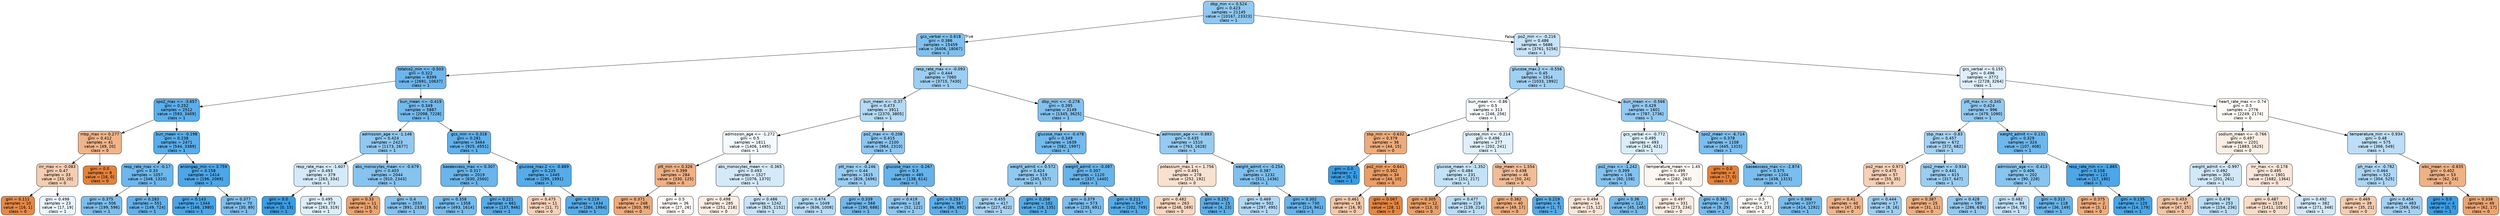 digraph Tree {
node [shape=box, style="filled, rounded", color="black", fontname="helvetica"] ;
edge [fontname="helvetica"] ;
0 [label="dbp_min <= 0.524\ngini = 0.423\nsamples = 21145\nvalue = [10167, 23323]\nclass = 1", fillcolor="#8fc8f0"] ;
1 [label="gcs_verbal <= 0.618\ngini = 0.386\nsamples = 15459\nvalue = [6406, 18067]\nclass = 1", fillcolor="#7fc0ee"] ;
0 -> 1 [labeldistance=2.5, labelangle=45, headlabel="True"] ;
2 [label="totalco2_min <= -0.503\ngini = 0.322\nsamples = 8399\nvalue = [2691, 10637]\nclass = 1", fillcolor="#6bb6ec"] ;
1 -> 2 ;
3 [label="spo2_max <= -3.657\ngini = 0.252\nsamples = 2512\nvalue = [593, 3409]\nclass = 1", fillcolor="#5baeea"] ;
2 -> 3 ;
4 [label="mbp_max <= 0.277\ngini = 0.412\nsamples = 41\nvalue = [49, 20]\nclass = 0", fillcolor="#f0b48a"] ;
3 -> 4 ;
5 [label="inr_max <= -0.083\ngini = 0.47\nsamples = 33\nvalue = [33, 20]\nclass = 0", fillcolor="#f5cdb1"] ;
4 -> 5 ;
6 [label="gini = 0.111\nsamples = 10\nvalue = [16, 1]\nclass = 0", fillcolor="#e78945"] ;
5 -> 6 ;
7 [label="gini = 0.498\nsamples = 23\nvalue = [17, 19]\nclass = 1", fillcolor="#eaf5fc"] ;
5 -> 7 ;
8 [label="gini = 0.0\nsamples = 8\nvalue = [16, 0]\nclass = 0", fillcolor="#e58139"] ;
4 -> 8 ;
9 [label="bun_mean <= -0.198\ngini = 0.238\nsamples = 2471\nvalue = [544, 3389]\nclass = 1", fillcolor="#59ade9"] ;
3 -> 9 ;
10 [label="resp_rate_max <= -0.17\ngini = 0.33\nsamples = 1057\nvalue = [348, 1320]\nclass = 1", fillcolor="#6db7ec"] ;
9 -> 10 ;
11 [label="gini = 0.375\nsamples = 506\nvalue = [199, 596]\nclass = 1", fillcolor="#7bbeee"] ;
10 -> 11 ;
12 [label="gini = 0.283\nsamples = 551\nvalue = [149, 724]\nclass = 1", fillcolor="#62b1ea"] ;
10 -> 12 ;
13 [label="aniongap_min <= 3.759\ngini = 0.158\nsamples = 1414\nvalue = [196, 2069]\nclass = 1", fillcolor="#4ca6e7"] ;
9 -> 13 ;
14 [label="gini = 0.143\nsamples = 1344\nvalue = [166, 1980]\nclass = 1", fillcolor="#4aa5e7"] ;
13 -> 14 ;
15 [label="gini = 0.377\nsamples = 70\nvalue = [30, 89]\nclass = 1", fillcolor="#7cbeee"] ;
13 -> 15 ;
16 [label="bun_mean <= -0.419\ngini = 0.349\nsamples = 5887\nvalue = [2098, 7228]\nclass = 1", fillcolor="#72b9ed"] ;
2 -> 16 ;
17 [label="admission_age <= -1.146\ngini = 0.424\nsamples = 2423\nvalue = [1173, 2677]\nclass = 1", fillcolor="#90c8f0"] ;
16 -> 17 ;
18 [label="resp_rate_max <= -1.607\ngini = 0.493\nsamples = 379\nvalue = [263, 334]\nclass = 1", fillcolor="#d5eaf9"] ;
17 -> 18 ;
19 [label="gini = 0.0\nsamples = 6\nvalue = [0, 15]\nclass = 1", fillcolor="#399de5"] ;
18 -> 19 ;
20 [label="gini = 0.495\nsamples = 373\nvalue = [263, 319]\nclass = 1", fillcolor="#dceefa"] ;
18 -> 20 ;
21 [label="abs_monocytes_mean <= -0.679\ngini = 0.403\nsamples = 2044\nvalue = [910, 2343]\nclass = 1", fillcolor="#86c3ef"] ;
17 -> 21 ;
22 [label="gini = 0.33\nsamples = 11\nvalue = [19, 5]\nclass = 0", fillcolor="#eca26d"] ;
21 -> 22 ;
23 [label="gini = 0.4\nsamples = 2033\nvalue = [891, 2338]\nclass = 1", fillcolor="#84c2ef"] ;
21 -> 23 ;
24 [label="gcs_min <= 0.318\ngini = 0.281\nsamples = 3464\nvalue = [925, 4551]\nclass = 1", fillcolor="#61b1ea"] ;
16 -> 24 ;
25 [label="baseexcess_max <= 0.307\ngini = 0.317\nsamples = 2019\nvalue = [630, 2560]\nclass = 1", fillcolor="#6ab5eb"] ;
24 -> 25 ;
26 [label="gini = 0.358\nsamples = 1358\nvalue = [493, 1614]\nclass = 1", fillcolor="#75bbed"] ;
25 -> 26 ;
27 [label="gini = 0.221\nsamples = 661\nvalue = [137, 946]\nclass = 1", fillcolor="#56abe9"] ;
25 -> 27 ;
28 [label="glucose_max.2 <= -0.889\ngini = 0.225\nsamples = 1445\nvalue = [295, 1991]\nclass = 1", fillcolor="#56ace9"] ;
24 -> 28 ;
29 [label="gini = 0.475\nsamples = 11\nvalue = [11, 7]\nclass = 0", fillcolor="#f6d1b7"] ;
28 -> 29 ;
30 [label="gini = 0.219\nsamples = 1434\nvalue = [284, 1984]\nclass = 1", fillcolor="#55abe9"] ;
28 -> 30 ;
31 [label="resp_rate_max <= -0.093\ngini = 0.444\nsamples = 7060\nvalue = [3715, 7430]\nclass = 1", fillcolor="#9ccef2"] ;
1 -> 31 ;
32 [label="bun_mean <= -0.37\ngini = 0.473\nsamples = 3911\nvalue = [2370, 3805]\nclass = 1", fillcolor="#b4daf5"] ;
31 -> 32 ;
33 [label="admission_age <= -1.272\ngini = 0.5\nsamples = 1811\nvalue = [1406, 1495]\nclass = 1", fillcolor="#f3f9fd"] ;
32 -> 33 ;
34 [label="ptt_min <= 0.326\ngini = 0.399\nsamples = 284\nvalue = [330, 125]\nclass = 0", fillcolor="#efb184"] ;
33 -> 34 ;
35 [label="gini = 0.371\nsamples = 248\nvalue = [303, 99]\nclass = 0", fillcolor="#edaa7a"] ;
34 -> 35 ;
36 [label="gini = 0.5\nsamples = 36\nvalue = [27, 26]\nclass = 0", fillcolor="#fefaf8"] ;
34 -> 36 ;
37 [label="abs_monocytes_mean <= -0.365\ngini = 0.493\nsamples = 1527\nvalue = [1076, 1370]\nclass = 1", fillcolor="#d5eaf9"] ;
33 -> 37 ;
38 [label="gini = 0.498\nsamples = 285\nvalue = [251, 218]\nclass = 0", fillcolor="#fceee5"] ;
37 -> 38 ;
39 [label="gini = 0.486\nsamples = 1242\nvalue = [825, 1152]\nclass = 1", fillcolor="#c7e3f8"] ;
37 -> 39 ;
40 [label="po2_max <= -0.208\ngini = 0.415\nsamples = 2100\nvalue = [964, 2310]\nclass = 1", fillcolor="#8cc6f0"] ;
32 -> 40 ;
41 [label="ptt_max <= -0.246\ngini = 0.44\nsamples = 1615\nvalue = [826, 1696]\nclass = 1", fillcolor="#99cdf2"] ;
40 -> 41 ;
42 [label="gini = 0.474\nsamples = 1049\nvalue = [636, 1008]\nclass = 1", fillcolor="#b6dbf5"] ;
41 -> 42 ;
43 [label="gini = 0.339\nsamples = 566\nvalue = [190, 688]\nclass = 1", fillcolor="#70b8ec"] ;
41 -> 43 ;
44 [label="glucose_max <= -0.267\ngini = 0.3\nsamples = 485\nvalue = [138, 614]\nclass = 1", fillcolor="#66b3eb"] ;
40 -> 44 ;
45 [label="gini = 0.419\nsamples = 118\nvalue = [52, 122]\nclass = 1", fillcolor="#8dc7f0"] ;
44 -> 45 ;
46 [label="gini = 0.253\nsamples = 367\nvalue = [86, 492]\nclass = 1", fillcolor="#5caeea"] ;
44 -> 46 ;
47 [label="dbp_min <= -0.278\ngini = 0.395\nsamples = 3149\nvalue = [1345, 3625]\nclass = 1", fillcolor="#82c1ef"] ;
31 -> 47 ;
48 [label="glucose_max <= -0.478\ngini = 0.349\nsamples = 1639\nvalue = [582, 1997]\nclass = 1", fillcolor="#73baed"] ;
47 -> 48 ;
49 [label="weight_admit <= 0.572\ngini = 0.424\nsamples = 519\nvalue = [245, 557]\nclass = 1", fillcolor="#90c8f0"] ;
48 -> 49 ;
50 [label="gini = 0.455\nsamples = 417\nvalue = [227, 422]\nclass = 1", fillcolor="#a4d2f3"] ;
49 -> 50 ;
51 [label="gini = 0.208\nsamples = 102\nvalue = [18, 135]\nclass = 1", fillcolor="#53aae8"] ;
49 -> 51 ;
52 [label="weight_admit <= -0.087\ngini = 0.307\nsamples = 1120\nvalue = [337, 1440]\nclass = 1", fillcolor="#67b4eb"] ;
48 -> 52 ;
53 [label="gini = 0.379\nsamples = 573\nvalue = [235, 691]\nclass = 1", fillcolor="#7cbeee"] ;
52 -> 53 ;
54 [label="gini = 0.211\nsamples = 547\nvalue = [102, 749]\nclass = 1", fillcolor="#54aae9"] ;
52 -> 54 ;
55 [label="admission_age <= -0.883\ngini = 0.435\nsamples = 1510\nvalue = [763, 1628]\nclass = 1", fillcolor="#96cbf1"] ;
47 -> 55 ;
56 [label="potassium_max.1 <= 1.756\ngini = 0.491\nsamples = 278\nvalue = [252, 192]\nclass = 0", fillcolor="#f9e1d0"] ;
55 -> 56 ;
57 [label="gini = 0.482\nsamples = 263\nvalue = [248, 169]\nclass = 0", fillcolor="#f7d7c0"] ;
56 -> 57 ;
58 [label="gini = 0.252\nsamples = 15\nvalue = [4, 23]\nclass = 1", fillcolor="#5baeea"] ;
56 -> 58 ;
59 [label="weight_admit <= -0.254\ngini = 0.387\nsamples = 1232\nvalue = [511, 1436]\nclass = 1", fillcolor="#7fc0ee"] ;
55 -> 59 ;
60 [label="gini = 0.469\nsamples = 502\nvalue = [297, 495]\nclass = 1", fillcolor="#b0d8f5"] ;
59 -> 60 ;
61 [label="gini = 0.302\nsamples = 730\nvalue = [214, 941]\nclass = 1", fillcolor="#66b3eb"] ;
59 -> 61 ;
62 [label="po2_min <= -0.216\ngini = 0.486\nsamples = 5686\nvalue = [3761, 5256]\nclass = 1", fillcolor="#c7e3f8"] ;
0 -> 62 [labeldistance=2.5, labelangle=-45, headlabel="False"] ;
63 [label="glucose_max.2 <= -0.556\ngini = 0.45\nsamples = 1914\nvalue = [1033, 1992]\nclass = 1", fillcolor="#a0d0f2"] ;
62 -> 63 ;
64 [label="bun_mean <= -0.86\ngini = 0.5\nsamples = 313\nvalue = [246, 256]\nclass = 1", fillcolor="#f7fbfe"] ;
63 -> 64 ;
65 [label="sbp_min <= -0.632\ngini = 0.379\nsamples = 36\nvalue = [44, 15]\nclass = 0", fillcolor="#eeac7c"] ;
64 -> 65 ;
66 [label="gini = 0.0\nsamples = 2\nvalue = [0, 5]\nclass = 1", fillcolor="#399de5"] ;
65 -> 66 ;
67 [label="po2_min <= -0.641\ngini = 0.302\nsamples = 34\nvalue = [44, 10]\nclass = 0", fillcolor="#eb9e66"] ;
65 -> 67 ;
68 [label="gini = 0.461\nsamples = 18\nvalue = [16, 9]\nclass = 0", fillcolor="#f4c8a8"] ;
67 -> 68 ;
69 [label="gini = 0.067\nsamples = 16\nvalue = [28, 1]\nclass = 0", fillcolor="#e68640"] ;
67 -> 69 ;
70 [label="glucose_min <= -0.214\ngini = 0.496\nsamples = 277\nvalue = [202, 241]\nclass = 1", fillcolor="#dfeffb"] ;
64 -> 70 ;
71 [label="glucose_mean <= -1.352\ngini = 0.484\nsamples = 231\nvalue = [152, 217]\nclass = 1", fillcolor="#c4e2f7"] ;
70 -> 71 ;
72 [label="gini = 0.305\nsamples = 12\nvalue = [13, 3]\nclass = 0", fillcolor="#eb9e67"] ;
71 -> 72 ;
73 [label="gini = 0.477\nsamples = 219\nvalue = [139, 214]\nclass = 1", fillcolor="#baddf6"] ;
71 -> 73 ;
74 [label="sbp_mean <= 1.554\ngini = 0.438\nsamples = 46\nvalue = [50, 24]\nclass = 0", fillcolor="#f1bd98"] ;
70 -> 74 ;
75 [label="gini = 0.382\nsamples = 40\nvalue = [49, 17]\nclass = 0", fillcolor="#eead7e"] ;
74 -> 75 ;
76 [label="gini = 0.219\nsamples = 6\nvalue = [1, 7]\nclass = 1", fillcolor="#55abe9"] ;
74 -> 76 ;
77 [label="bun_mean <= -0.566\ngini = 0.429\nsamples = 1601\nvalue = [787, 1736]\nclass = 1", fillcolor="#93c9f1"] ;
63 -> 77 ;
78 [label="gcs_verbal <= -0.772\ngini = 0.495\nsamples = 493\nvalue = [342, 421]\nclass = 1", fillcolor="#daedfa"] ;
77 -> 78 ;
79 [label="po2_max <= -1.242\ngini = 0.399\nsamples = 136\nvalue = [60, 158]\nclass = 1", fillcolor="#84c2ef"] ;
78 -> 79 ;
80 [label="gini = 0.494\nsamples = 14\nvalue = [15, 12]\nclass = 0", fillcolor="#fae6d7"] ;
79 -> 80 ;
81 [label="gini = 0.36\nsamples = 122\nvalue = [45, 146]\nclass = 1", fillcolor="#76bbed"] ;
79 -> 81 ;
82 [label="temperature_mean <= 1.45\ngini = 0.499\nsamples = 357\nvalue = [282, 263]\nclass = 0", fillcolor="#fdf7f2"] ;
78 -> 82 ;
83 [label="gini = 0.497\nsamples = 331\nvalue = [273, 234]\nclass = 0", fillcolor="#fbede3"] ;
82 -> 83 ;
84 [label="gini = 0.361\nsamples = 26\nvalue = [9, 29]\nclass = 1", fillcolor="#76bbed"] ;
82 -> 84 ;
85 [label="spo2_mean <= -6.714\ngini = 0.378\nsamples = 1108\nvalue = [445, 1315]\nclass = 1", fillcolor="#7cbeee"] ;
77 -> 85 ;
86 [label="gini = 0.0\nsamples = 4\nvalue = [7, 0]\nclass = 0", fillcolor="#e58139"] ;
85 -> 86 ;
87 [label="baseexcess_max <= -2.874\ngini = 0.375\nsamples = 1104\nvalue = [438, 1315]\nclass = 1", fillcolor="#7bbeee"] ;
85 -> 87 ;
88 [label="gini = 0.5\nsamples = 27\nvalue = [24, 23]\nclass = 0", fillcolor="#fefaf7"] ;
87 -> 88 ;
89 [label="gini = 0.368\nsamples = 1077\nvalue = [414, 1292]\nclass = 1", fillcolor="#78bced"] ;
87 -> 89 ;
90 [label="gcs_verbal <= 0.155\ngini = 0.496\nsamples = 3772\nvalue = [2728, 3264]\nclass = 1", fillcolor="#deeffb"] ;
62 -> 90 ;
91 [label="ptt_max <= -0.345\ngini = 0.424\nsamples = 996\nvalue = [479, 1090]\nclass = 1", fillcolor="#90c8f0"] ;
90 -> 91 ;
92 [label="sbp_max <= -0.83\ngini = 0.457\nsamples = 672\nvalue = [372, 682]\nclass = 1", fillcolor="#a5d2f3"] ;
91 -> 92 ;
93 [label="po2_max <= 0.973\ngini = 0.475\nsamples = 57\nvalue = [55, 35]\nclass = 0", fillcolor="#f6d1b7"] ;
92 -> 93 ;
94 [label="gini = 0.41\nsamples = 40\nvalue = [47, 19]\nclass = 0", fillcolor="#f0b489"] ;
93 -> 94 ;
95 [label="gini = 0.444\nsamples = 17\nvalue = [8, 16]\nclass = 1", fillcolor="#9ccef2"] ;
93 -> 95 ;
96 [label="spo2_mean <= -0.934\ngini = 0.441\nsamples = 615\nvalue = [317, 647]\nclass = 1", fillcolor="#9acdf2"] ;
92 -> 96 ;
97 [label="gini = 0.387\nsamples = 25\nvalue = [31, 11]\nclass = 0", fillcolor="#eeae7f"] ;
96 -> 97 ;
98 [label="gini = 0.428\nsamples = 590\nvalue = [286, 636]\nclass = 1", fillcolor="#92c9f1"] ;
96 -> 98 ;
99 [label="weight_admit <= 0.131\ngini = 0.329\nsamples = 324\nvalue = [107, 408]\nclass = 1", fillcolor="#6db7ec"] ;
91 -> 99 ;
100 [label="admission_age <= -0.413\ngini = 0.406\nsamples = 202\nvalue = [90, 228]\nclass = 1", fillcolor="#87c4ef"] ;
99 -> 100 ;
101 [label="gini = 0.482\nsamples = 84\nvalue = [54, 79]\nclass = 1", fillcolor="#c0e0f7"] ;
100 -> 101 ;
102 [label="gini = 0.313\nsamples = 118\nvalue = [36, 149]\nclass = 1", fillcolor="#69b5eb"] ;
100 -> 102 ;
103 [label="resp_rate_min <= -1.885\ngini = 0.158\nsamples = 122\nvalue = [17, 180]\nclass = 1", fillcolor="#4ca6e7"] ;
99 -> 103 ;
104 [label="gini = 0.375\nsamples = 2\nvalue = [3, 1]\nclass = 0", fillcolor="#eeab7b"] ;
103 -> 104 ;
105 [label="gini = 0.135\nsamples = 120\nvalue = [14, 179]\nclass = 1", fillcolor="#48a5e7"] ;
103 -> 105 ;
106 [label="heart_rate_max <= 0.74\ngini = 0.5\nsamples = 2776\nvalue = [2249, 2174]\nclass = 0", fillcolor="#fefbf8"] ;
90 -> 106 ;
107 [label="sodium_mean <= -0.766\ngini = 0.497\nsamples = 2201\nvalue = [1883, 1625]\nclass = 0", fillcolor="#fbeee4"] ;
106 -> 107 ;
108 [label="weight_admit <= -0.997\ngini = 0.492\nsamples = 300\nvalue = [201, 261]\nclass = 1", fillcolor="#d1e8f9"] ;
107 -> 108 ;
109 [label="gini = 0.453\nsamples = 47\nvalue = [47, 25]\nclass = 0", fillcolor="#f3c4a2"] ;
108 -> 109 ;
110 [label="gini = 0.478\nsamples = 253\nvalue = [154, 236]\nclass = 1", fillcolor="#baddf6"] ;
108 -> 110 ;
111 [label="inr_max <= -0.178\ngini = 0.495\nsamples = 1901\nvalue = [1682, 1364]\nclass = 0", fillcolor="#fae7da"] ;
107 -> 111 ;
112 [label="gini = 0.487\nsamples = 1519\nvalue = [1411, 1016]\nclass = 0", fillcolor="#f8dcc8"] ;
111 -> 112 ;
113 [label="gini = 0.492\nsamples = 382\nvalue = [271, 348]\nclass = 1", fillcolor="#d3e9f9"] ;
111 -> 113 ;
114 [label="temperature_min <= 0.934\ngini = 0.48\nsamples = 575\nvalue = [366, 549]\nclass = 1", fillcolor="#bddef6"] ;
106 -> 114 ;
115 [label="ph_max <= -0.782\ngini = 0.464\nsamples = 522\nvalue = [304, 525]\nclass = 1", fillcolor="#acd6f4"] ;
114 -> 115 ;
116 [label="gini = 0.469\nsamples = 39\nvalue = [35, 21]\nclass = 0", fillcolor="#f5cdb0"] ;
115 -> 116 ;
117 [label="gini = 0.454\nsamples = 483\nvalue = [269, 504]\nclass = 1", fillcolor="#a3d1f3"] ;
115 -> 117 ;
118 [label="wbc_mean <= -0.835\ngini = 0.402\nsamples = 53\nvalue = [62, 24]\nclass = 0", fillcolor="#efb286"] ;
114 -> 118 ;
119 [label="gini = 0.0\nsamples = 4\nvalue = [0, 7]\nclass = 1", fillcolor="#399de5"] ;
118 -> 119 ;
120 [label="gini = 0.338\nsamples = 49\nvalue = [62, 17]\nclass = 0", fillcolor="#eca46f"] ;
118 -> 120 ;
}